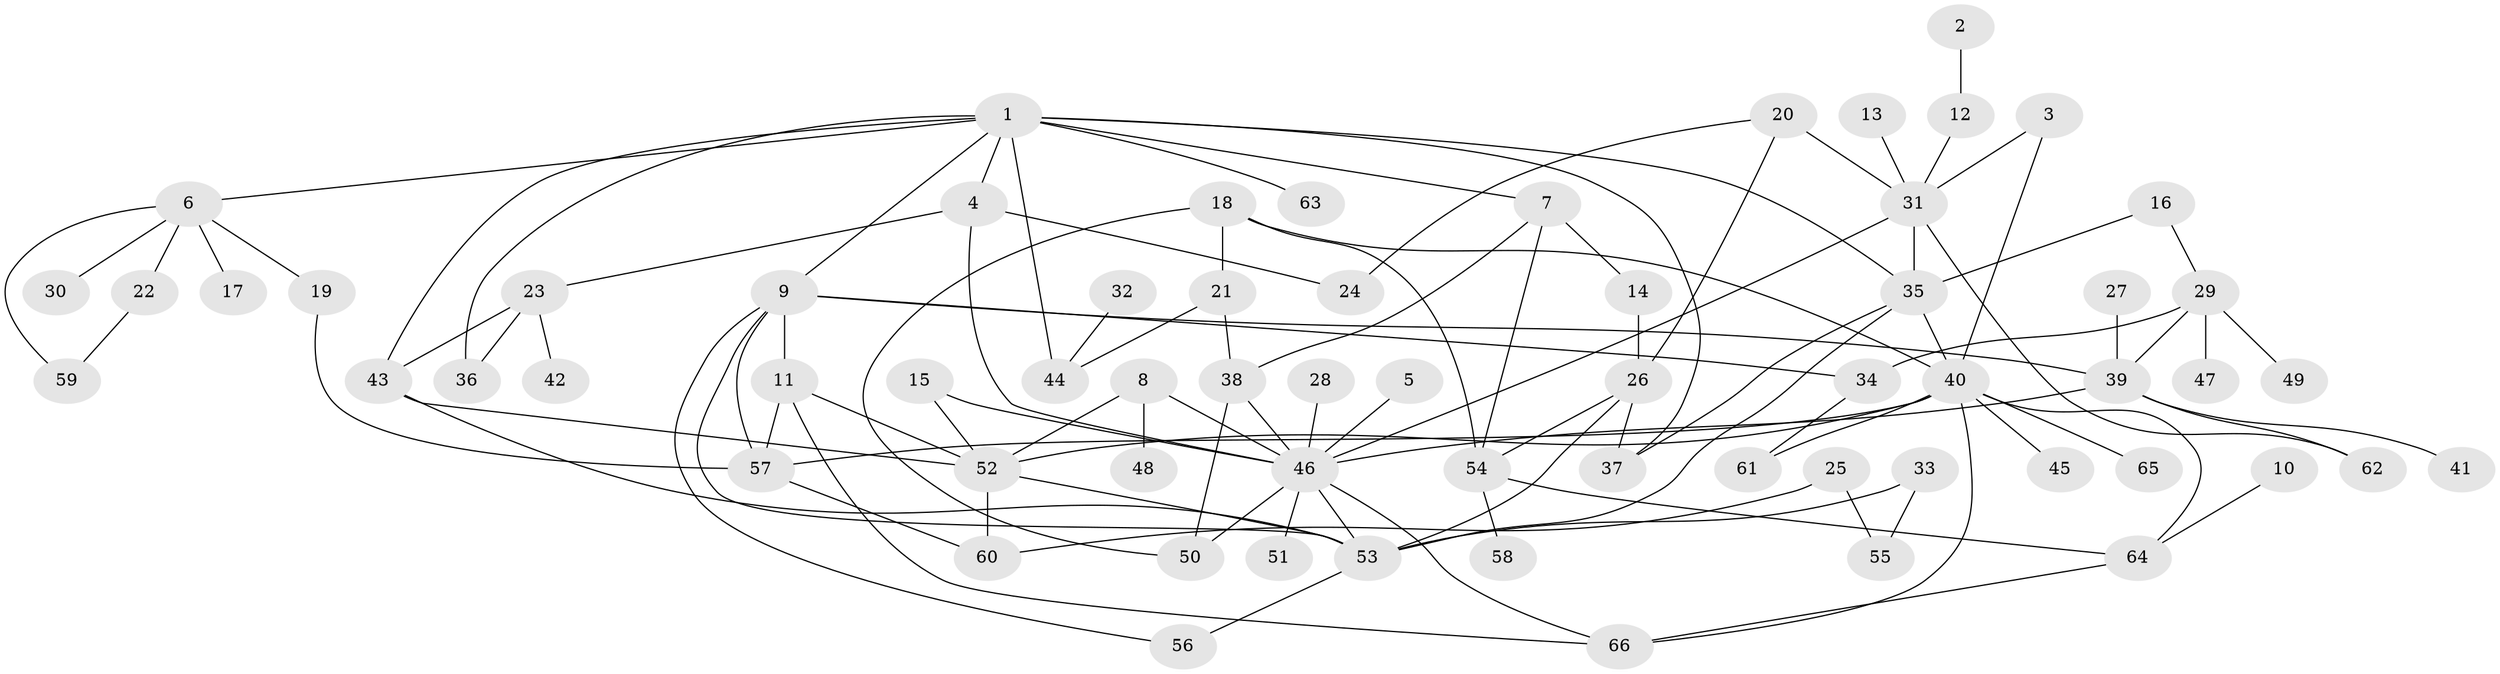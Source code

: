 // original degree distribution, {5: 0.07633587786259542, 3: 0.2595419847328244, 7: 0.022900763358778626, 6: 0.022900763358778626, 2: 0.26717557251908397, 4: 0.0916030534351145, 8: 0.007633587786259542, 1: 0.25190839694656486}
// Generated by graph-tools (version 1.1) at 2025/49/03/09/25 03:49:21]
// undirected, 66 vertices, 105 edges
graph export_dot {
graph [start="1"]
  node [color=gray90,style=filled];
  1;
  2;
  3;
  4;
  5;
  6;
  7;
  8;
  9;
  10;
  11;
  12;
  13;
  14;
  15;
  16;
  17;
  18;
  19;
  20;
  21;
  22;
  23;
  24;
  25;
  26;
  27;
  28;
  29;
  30;
  31;
  32;
  33;
  34;
  35;
  36;
  37;
  38;
  39;
  40;
  41;
  42;
  43;
  44;
  45;
  46;
  47;
  48;
  49;
  50;
  51;
  52;
  53;
  54;
  55;
  56;
  57;
  58;
  59;
  60;
  61;
  62;
  63;
  64;
  65;
  66;
  1 -- 4 [weight=1.0];
  1 -- 6 [weight=1.0];
  1 -- 7 [weight=1.0];
  1 -- 9 [weight=1.0];
  1 -- 35 [weight=1.0];
  1 -- 36 [weight=1.0];
  1 -- 37 [weight=1.0];
  1 -- 43 [weight=1.0];
  1 -- 44 [weight=1.0];
  1 -- 63 [weight=1.0];
  2 -- 12 [weight=1.0];
  3 -- 31 [weight=1.0];
  3 -- 40 [weight=1.0];
  4 -- 23 [weight=1.0];
  4 -- 24 [weight=1.0];
  4 -- 46 [weight=1.0];
  5 -- 46 [weight=1.0];
  6 -- 17 [weight=1.0];
  6 -- 19 [weight=1.0];
  6 -- 22 [weight=1.0];
  6 -- 30 [weight=1.0];
  6 -- 59 [weight=1.0];
  7 -- 14 [weight=1.0];
  7 -- 38 [weight=1.0];
  7 -- 54 [weight=1.0];
  8 -- 46 [weight=1.0];
  8 -- 48 [weight=1.0];
  8 -- 52 [weight=1.0];
  9 -- 11 [weight=1.0];
  9 -- 34 [weight=1.0];
  9 -- 39 [weight=1.0];
  9 -- 53 [weight=1.0];
  9 -- 56 [weight=1.0];
  9 -- 57 [weight=1.0];
  10 -- 64 [weight=1.0];
  11 -- 52 [weight=1.0];
  11 -- 57 [weight=1.0];
  11 -- 66 [weight=1.0];
  12 -- 31 [weight=1.0];
  13 -- 31 [weight=1.0];
  14 -- 26 [weight=1.0];
  15 -- 46 [weight=1.0];
  15 -- 52 [weight=1.0];
  16 -- 29 [weight=1.0];
  16 -- 35 [weight=1.0];
  18 -- 21 [weight=1.0];
  18 -- 40 [weight=1.0];
  18 -- 50 [weight=1.0];
  18 -- 54 [weight=1.0];
  19 -- 57 [weight=1.0];
  20 -- 24 [weight=1.0];
  20 -- 26 [weight=1.0];
  20 -- 31 [weight=1.0];
  21 -- 38 [weight=1.0];
  21 -- 44 [weight=1.0];
  22 -- 59 [weight=1.0];
  23 -- 36 [weight=1.0];
  23 -- 42 [weight=1.0];
  23 -- 43 [weight=2.0];
  25 -- 55 [weight=1.0];
  25 -- 60 [weight=1.0];
  26 -- 37 [weight=1.0];
  26 -- 53 [weight=2.0];
  26 -- 54 [weight=1.0];
  27 -- 39 [weight=1.0];
  28 -- 46 [weight=1.0];
  29 -- 34 [weight=1.0];
  29 -- 39 [weight=1.0];
  29 -- 47 [weight=1.0];
  29 -- 49 [weight=1.0];
  31 -- 35 [weight=1.0];
  31 -- 46 [weight=1.0];
  31 -- 62 [weight=1.0];
  32 -- 44 [weight=1.0];
  33 -- 53 [weight=1.0];
  33 -- 55 [weight=1.0];
  34 -- 61 [weight=1.0];
  35 -- 37 [weight=1.0];
  35 -- 40 [weight=1.0];
  35 -- 53 [weight=1.0];
  38 -- 46 [weight=1.0];
  38 -- 50 [weight=1.0];
  39 -- 41 [weight=1.0];
  39 -- 46 [weight=1.0];
  39 -- 62 [weight=1.0];
  40 -- 45 [weight=1.0];
  40 -- 52 [weight=1.0];
  40 -- 57 [weight=1.0];
  40 -- 61 [weight=1.0];
  40 -- 64 [weight=1.0];
  40 -- 65 [weight=1.0];
  40 -- 66 [weight=1.0];
  43 -- 52 [weight=1.0];
  43 -- 53 [weight=1.0];
  46 -- 50 [weight=1.0];
  46 -- 51 [weight=1.0];
  46 -- 53 [weight=1.0];
  46 -- 66 [weight=1.0];
  52 -- 53 [weight=1.0];
  52 -- 60 [weight=1.0];
  53 -- 56 [weight=1.0];
  54 -- 58 [weight=1.0];
  54 -- 64 [weight=1.0];
  57 -- 60 [weight=1.0];
  64 -- 66 [weight=1.0];
}
